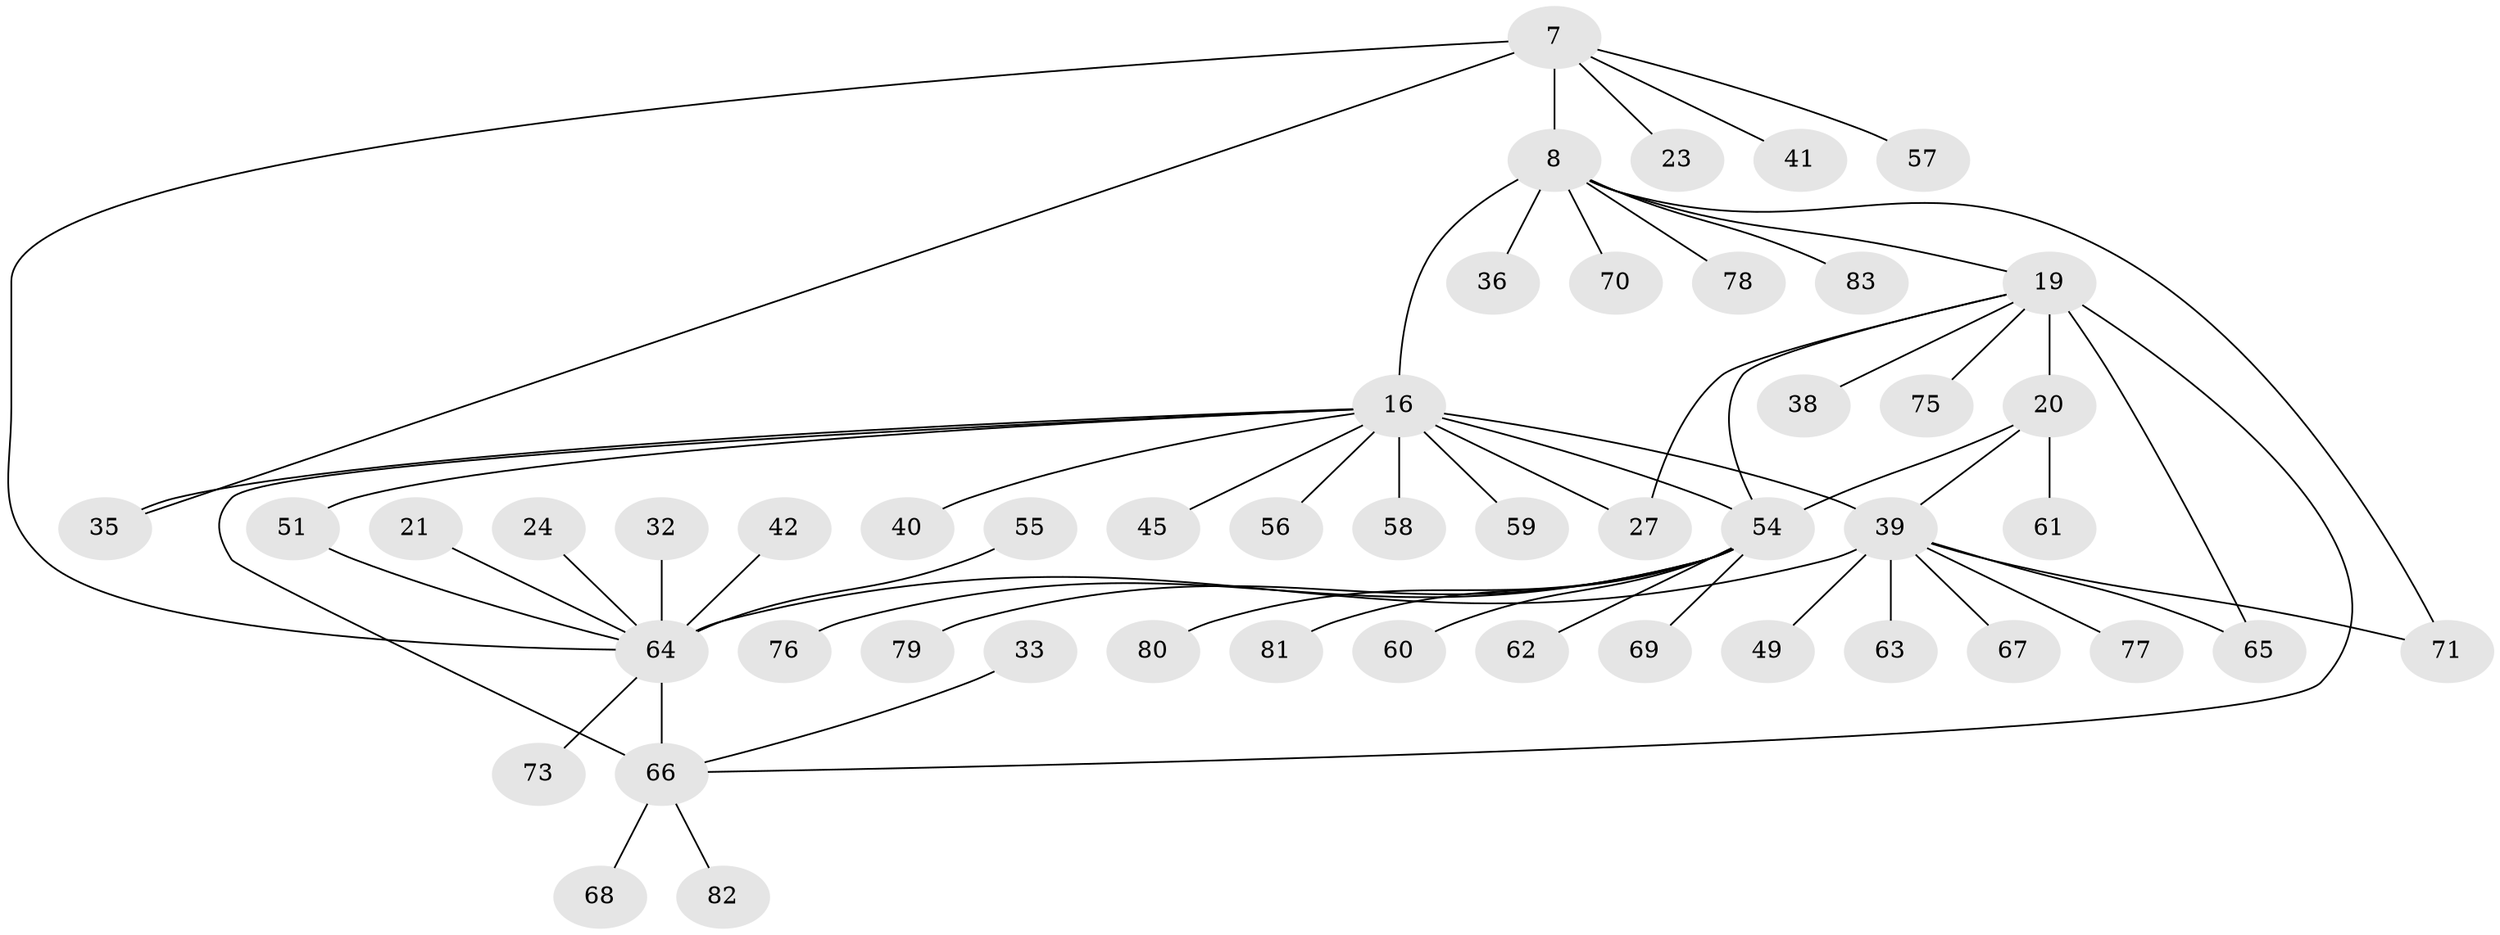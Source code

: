 // original degree distribution, {8: 0.04819277108433735, 7: 0.04819277108433735, 6: 0.03614457831325301, 5: 0.03614457831325301, 12: 0.012048192771084338, 4: 0.024096385542168676, 3: 0.04819277108433735, 13: 0.012048192771084338, 10: 0.012048192771084338, 1: 0.5301204819277109, 2: 0.1927710843373494}
// Generated by graph-tools (version 1.1) at 2025/57/03/04/25 21:57:33]
// undirected, 49 vertices, 59 edges
graph export_dot {
graph [start="1"]
  node [color=gray90,style=filled];
  7 [super="+6"];
  8 [super="+5"];
  16 [super="+10"];
  19 [super="+18"];
  20 [super="+17"];
  21;
  23;
  24;
  27;
  32;
  33;
  35 [super="+34"];
  36;
  38;
  39 [super="+4"];
  40;
  41;
  42;
  45 [super="+30"];
  49 [super="+37"];
  51;
  54 [super="+50+48+26+43+47+52+53"];
  55;
  56;
  57;
  58;
  59;
  60;
  61;
  62;
  63 [super="+31"];
  64 [super="+2"];
  65;
  66 [super="+11+12"];
  67 [super="+29"];
  68;
  69;
  70;
  71 [super="+25"];
  73;
  75;
  76;
  77 [super="+74"];
  78;
  79;
  80 [super="+28"];
  81;
  82;
  83 [super="+72"];
  7 -- 8 [weight=4];
  7 -- 23;
  7 -- 41;
  7 -- 57;
  7 -- 35;
  7 -- 64;
  8 -- 16 [weight=2];
  8 -- 70;
  8 -- 19;
  8 -- 36;
  8 -- 78;
  8 -- 71;
  8 -- 83;
  16 -- 51;
  16 -- 56;
  16 -- 58 [weight=2];
  16 -- 39 [weight=2];
  16 -- 40;
  16 -- 27;
  16 -- 59;
  16 -- 35;
  16 -- 45;
  16 -- 66 [weight=3];
  16 -- 54 [weight=4];
  19 -- 20 [weight=4];
  19 -- 38;
  19 -- 65;
  19 -- 27;
  19 -- 75;
  19 -- 54;
  19 -- 66;
  20 -- 61;
  20 -- 39;
  20 -- 54;
  21 -- 64;
  24 -- 64;
  32 -- 64;
  33 -- 66;
  39 -- 65;
  39 -- 67;
  39 -- 71;
  39 -- 77;
  39 -- 49;
  39 -- 63;
  39 -- 64 [weight=4];
  42 -- 64;
  51 -- 64;
  54 -- 69;
  54 -- 76;
  54 -- 79;
  54 -- 80;
  54 -- 81;
  54 -- 60;
  54 -- 62;
  55 -- 64;
  64 -- 66;
  64 -- 73;
  66 -- 82;
  66 -- 68;
}
